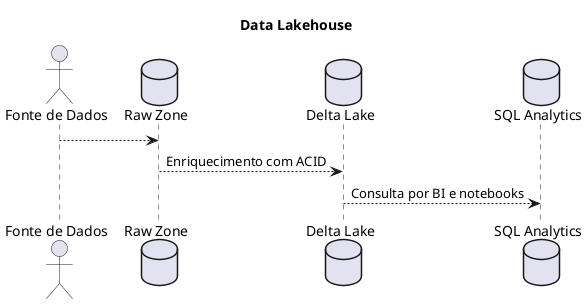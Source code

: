 @startuml
title Data Lakehouse

actor "Fonte de Dados" as source
database "Raw Zone" as raw
database "Delta Lake" as delta
database "SQL Analytics" as analytics

source --> raw
raw --> delta : Enriquecimento com ACID
delta --> analytics : Consulta por BI e notebooks
@enduml